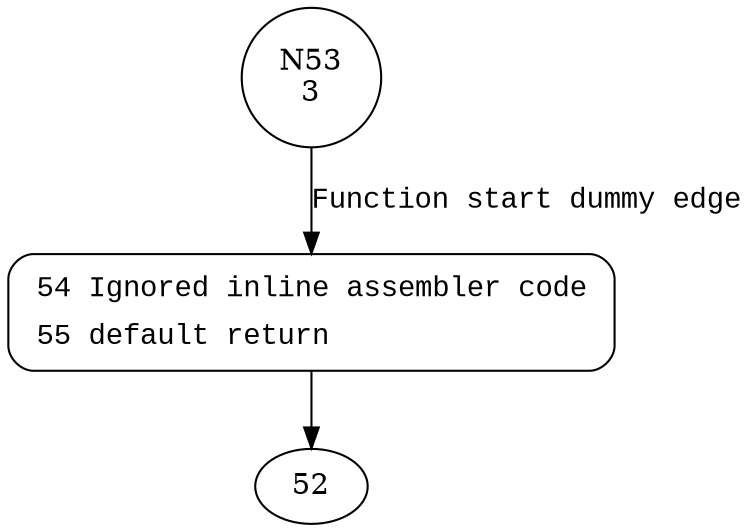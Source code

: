 digraph __set_MSP {
53 [shape="circle" label="N53\n3"]
54 [shape="circle" label="N54\n2"]
54 [style="filled,bold" penwidth="1" fillcolor="white" fontname="Courier New" shape="Mrecord" label=<<table border="0" cellborder="0" cellpadding="3" bgcolor="white"><tr><td align="right">54</td><td align="left">Ignored inline assembler code</td></tr><tr><td align="right">55</td><td align="left">default return</td></tr></table>>]
54 -> 52[label=""]
53 -> 54 [label="Function start dummy edge" fontname="Courier New"]
}